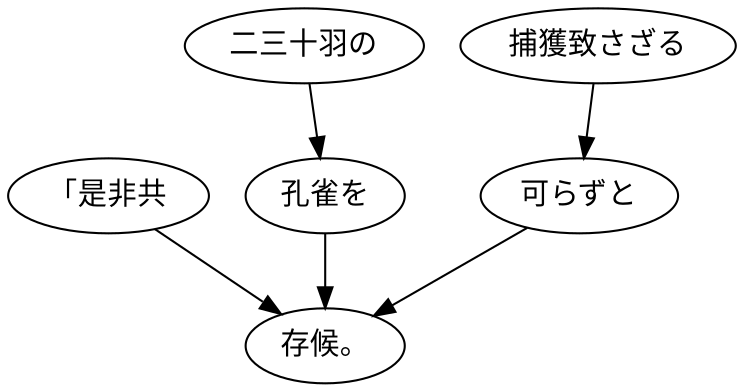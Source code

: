 digraph graph879 {
	node0 [label="「是非共"];
	node1 [label="二三十羽の"];
	node2 [label="孔雀を"];
	node3 [label="捕獲致さざる"];
	node4 [label="可らずと"];
	node5 [label="存候。"];
	node0 -> node5;
	node1 -> node2;
	node2 -> node5;
	node3 -> node4;
	node4 -> node5;
}
